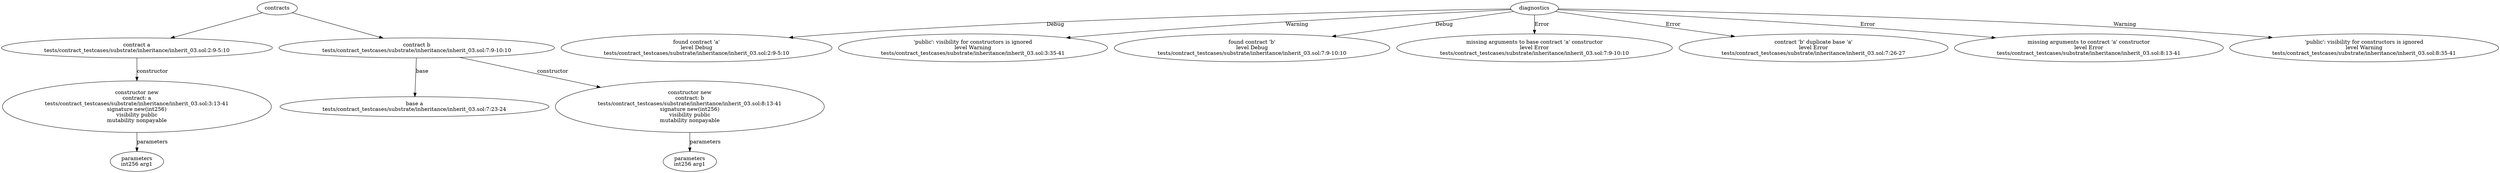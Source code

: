 strict digraph "tests/contract_testcases/substrate/inheritance/inherit_03.sol" {
	contract [label="contract a\ntests/contract_testcases/substrate/inheritance/inherit_03.sol:2:9-5:10"]
	new [label="constructor new\ncontract: a\ntests/contract_testcases/substrate/inheritance/inherit_03.sol:3:13-41\nsignature new(int256)\nvisibility public\nmutability nonpayable"]
	parameters [label="parameters\nint256 arg1"]
	contract_4 [label="contract b\ntests/contract_testcases/substrate/inheritance/inherit_03.sol:7:9-10:10"]
	base [label="base a\ntests/contract_testcases/substrate/inheritance/inherit_03.sol:7:23-24"]
	new_6 [label="constructor new\ncontract: b\ntests/contract_testcases/substrate/inheritance/inherit_03.sol:8:13-41\nsignature new(int256)\nvisibility public\nmutability nonpayable"]
	parameters_7 [label="parameters\nint256 arg1"]
	diagnostic [label="found contract 'a'\nlevel Debug\ntests/contract_testcases/substrate/inheritance/inherit_03.sol:2:9-5:10"]
	diagnostic_10 [label="'public': visibility for constructors is ignored\nlevel Warning\ntests/contract_testcases/substrate/inheritance/inherit_03.sol:3:35-41"]
	diagnostic_11 [label="found contract 'b'\nlevel Debug\ntests/contract_testcases/substrate/inheritance/inherit_03.sol:7:9-10:10"]
	diagnostic_12 [label="missing arguments to base contract 'a' constructor\nlevel Error\ntests/contract_testcases/substrate/inheritance/inherit_03.sol:7:9-10:10"]
	diagnostic_13 [label="contract 'b' duplicate base 'a'\nlevel Error\ntests/contract_testcases/substrate/inheritance/inherit_03.sol:7:26-27"]
	diagnostic_14 [label="missing arguments to contract 'a' constructor\nlevel Error\ntests/contract_testcases/substrate/inheritance/inherit_03.sol:8:13-41"]
	diagnostic_15 [label="'public': visibility for constructors is ignored\nlevel Warning\ntests/contract_testcases/substrate/inheritance/inherit_03.sol:8:35-41"]
	contracts -> contract
	contract -> new [label="constructor"]
	new -> parameters [label="parameters"]
	contracts -> contract_4
	contract_4 -> base [label="base"]
	contract_4 -> new_6 [label="constructor"]
	new_6 -> parameters_7 [label="parameters"]
	diagnostics -> diagnostic [label="Debug"]
	diagnostics -> diagnostic_10 [label="Warning"]
	diagnostics -> diagnostic_11 [label="Debug"]
	diagnostics -> diagnostic_12 [label="Error"]
	diagnostics -> diagnostic_13 [label="Error"]
	diagnostics -> diagnostic_14 [label="Error"]
	diagnostics -> diagnostic_15 [label="Warning"]
}
